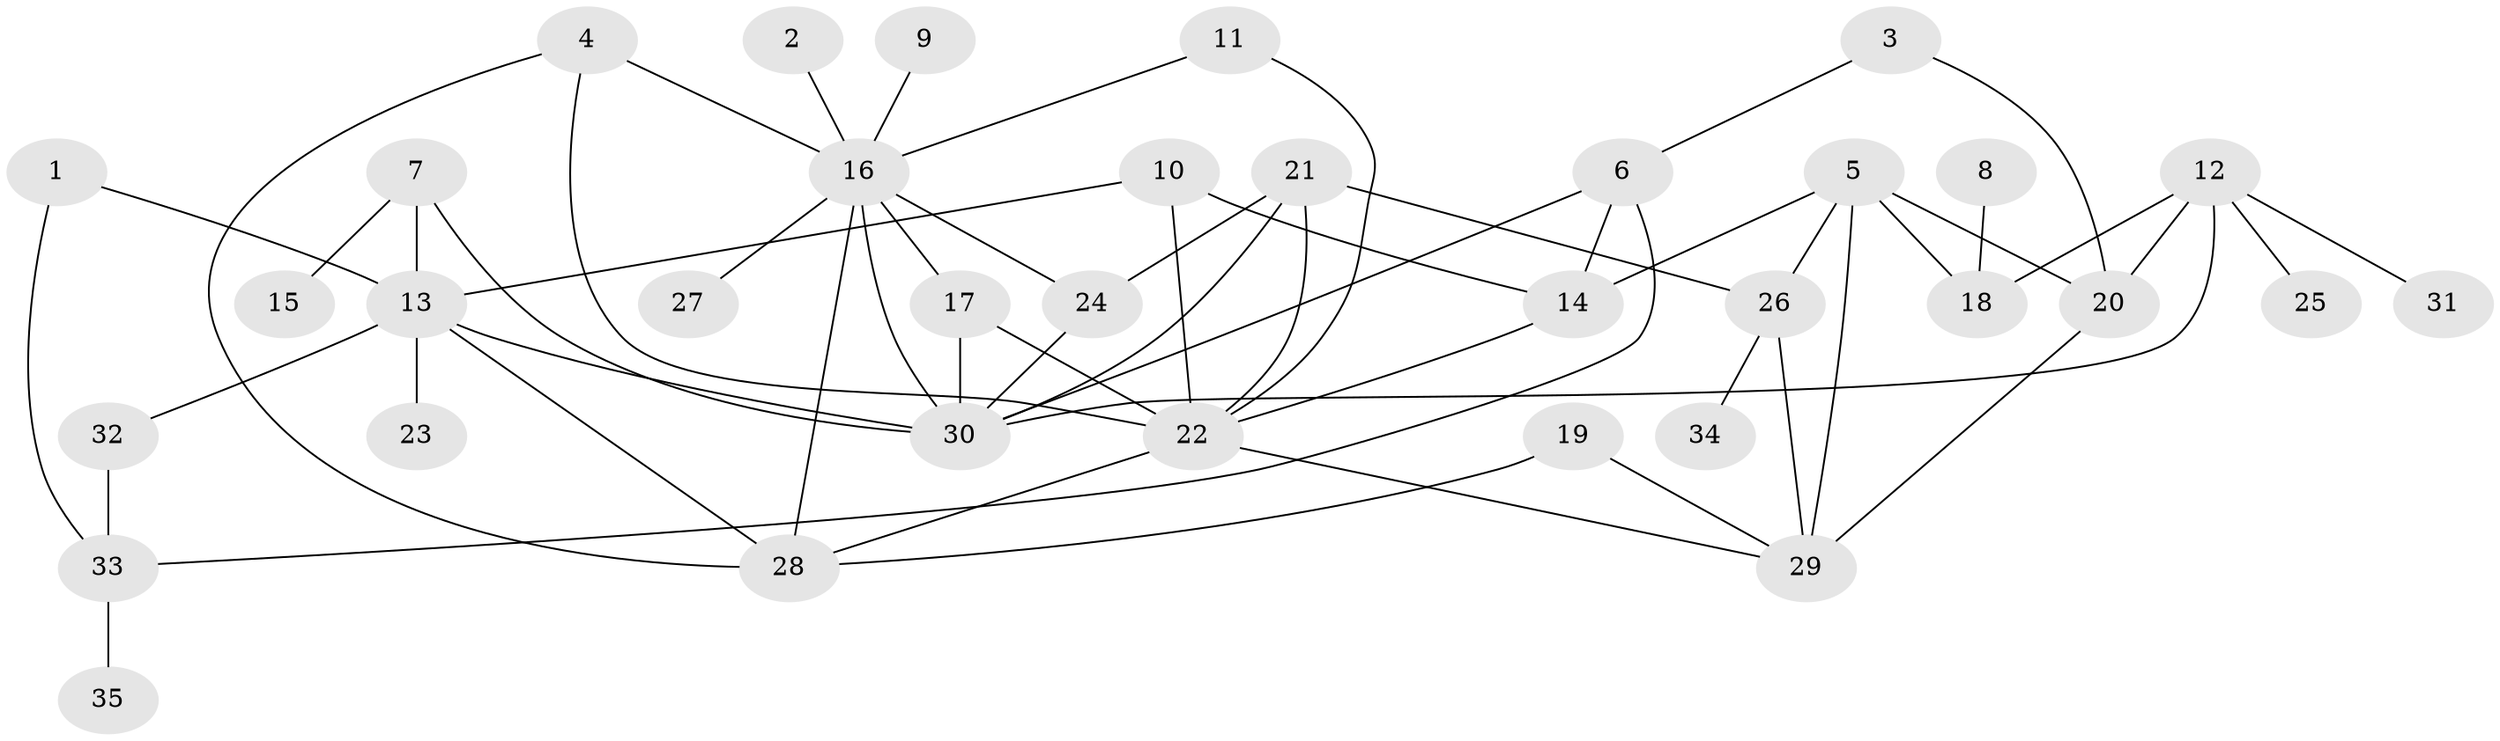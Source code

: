 // original degree distribution, {13: 0.014285714285714285, 5: 0.07142857142857142, 8: 0.014285714285714285, 7: 0.02857142857142857, 12: 0.014285714285714285, 2: 0.15714285714285714, 1: 0.5, 4: 0.07142857142857142, 6: 0.05714285714285714, 9: 0.014285714285714285, 3: 0.05714285714285714}
// Generated by graph-tools (version 1.1) at 2025/01/03/09/25 03:01:49]
// undirected, 35 vertices, 57 edges
graph export_dot {
graph [start="1"]
  node [color=gray90,style=filled];
  1;
  2;
  3;
  4;
  5;
  6;
  7;
  8;
  9;
  10;
  11;
  12;
  13;
  14;
  15;
  16;
  17;
  18;
  19;
  20;
  21;
  22;
  23;
  24;
  25;
  26;
  27;
  28;
  29;
  30;
  31;
  32;
  33;
  34;
  35;
  1 -- 13 [weight=1.0];
  1 -- 33 [weight=1.0];
  2 -- 16 [weight=1.0];
  3 -- 6 [weight=1.0];
  3 -- 20 [weight=1.0];
  4 -- 16 [weight=1.0];
  4 -- 22 [weight=2.0];
  4 -- 28 [weight=1.0];
  5 -- 14 [weight=1.0];
  5 -- 18 [weight=1.0];
  5 -- 20 [weight=1.0];
  5 -- 26 [weight=1.0];
  5 -- 29 [weight=1.0];
  6 -- 14 [weight=1.0];
  6 -- 30 [weight=1.0];
  6 -- 33 [weight=1.0];
  7 -- 13 [weight=1.0];
  7 -- 15 [weight=1.0];
  7 -- 30 [weight=1.0];
  8 -- 18 [weight=1.0];
  9 -- 16 [weight=1.0];
  10 -- 13 [weight=1.0];
  10 -- 14 [weight=1.0];
  10 -- 22 [weight=1.0];
  11 -- 16 [weight=1.0];
  11 -- 22 [weight=1.0];
  12 -- 18 [weight=1.0];
  12 -- 20 [weight=1.0];
  12 -- 25 [weight=1.0];
  12 -- 30 [weight=1.0];
  12 -- 31 [weight=1.0];
  13 -- 23 [weight=1.0];
  13 -- 28 [weight=1.0];
  13 -- 30 [weight=1.0];
  13 -- 32 [weight=1.0];
  14 -- 22 [weight=1.0];
  16 -- 17 [weight=1.0];
  16 -- 24 [weight=1.0];
  16 -- 27 [weight=1.0];
  16 -- 28 [weight=1.0];
  16 -- 30 [weight=2.0];
  17 -- 22 [weight=1.0];
  17 -- 30 [weight=2.0];
  19 -- 28 [weight=1.0];
  19 -- 29 [weight=1.0];
  20 -- 29 [weight=1.0];
  21 -- 22 [weight=1.0];
  21 -- 24 [weight=1.0];
  21 -- 26 [weight=1.0];
  21 -- 30 [weight=1.0];
  22 -- 28 [weight=1.0];
  22 -- 29 [weight=1.0];
  24 -- 30 [weight=1.0];
  26 -- 29 [weight=1.0];
  26 -- 34 [weight=1.0];
  32 -- 33 [weight=1.0];
  33 -- 35 [weight=1.0];
}
